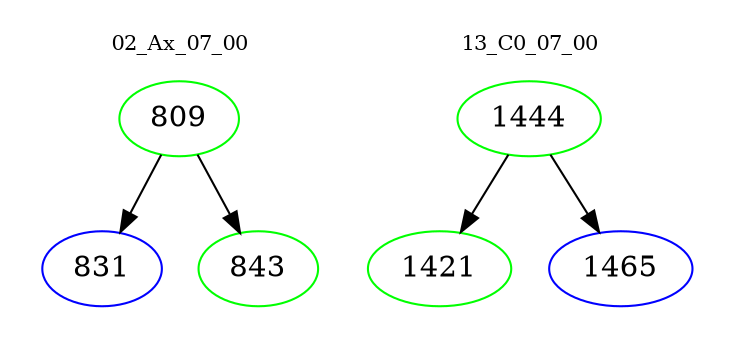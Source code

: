 digraph{
subgraph cluster_0 {
color = white
label = "02_Ax_07_00";
fontsize=10;
T0_809 [label="809", color="green"]
T0_809 -> T0_831 [color="black"]
T0_831 [label="831", color="blue"]
T0_809 -> T0_843 [color="black"]
T0_843 [label="843", color="green"]
}
subgraph cluster_1 {
color = white
label = "13_C0_07_00";
fontsize=10;
T1_1444 [label="1444", color="green"]
T1_1444 -> T1_1421 [color="black"]
T1_1421 [label="1421", color="green"]
T1_1444 -> T1_1465 [color="black"]
T1_1465 [label="1465", color="blue"]
}
}
